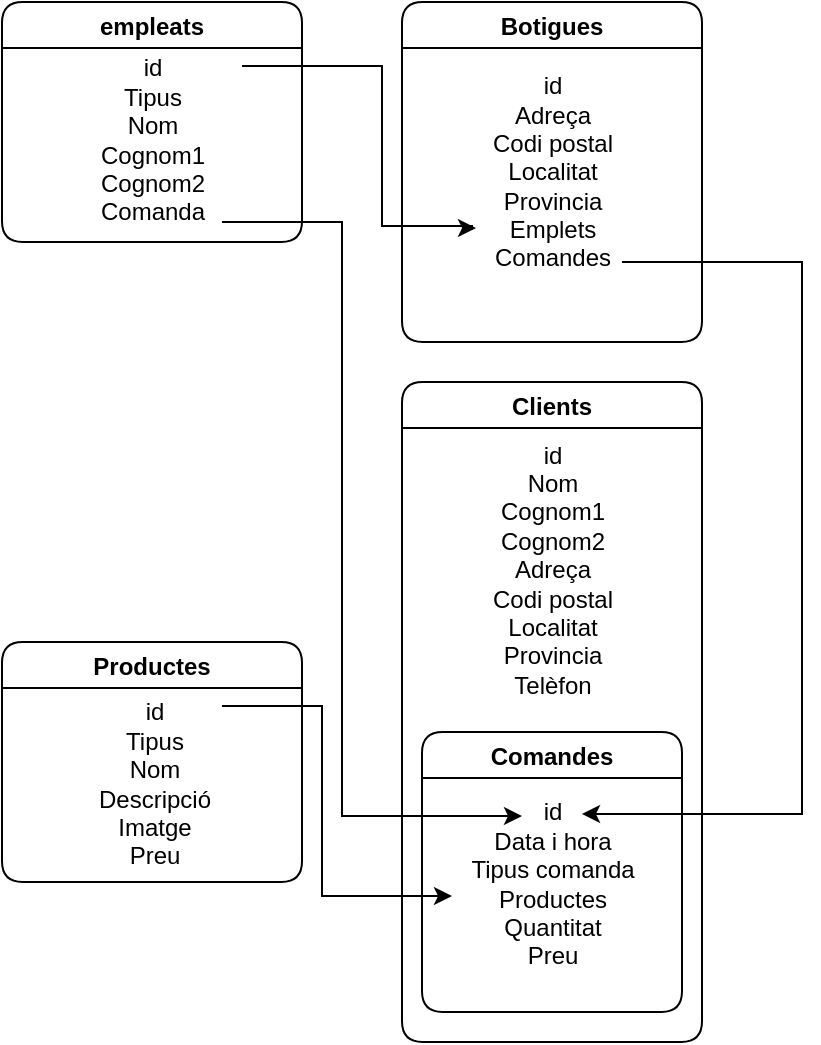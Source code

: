 <mxfile version="19.0.2" type="device"><diagram id="5FAfmP5kVdo7riAsf55T" name="Page-1"><mxGraphModel dx="582" dy="1620" grid="1" gridSize="10" guides="1" tooltips="1" connect="1" arrows="1" fold="1" page="1" pageScale="1" pageWidth="827" pageHeight="1169" math="0" shadow="0"><root><mxCell id="0"/><mxCell id="1" parent="0"/><mxCell id="gE26olTNDGgxvWntITgd-2" value="Productes" style="swimlane;gradientColor=none;rounded=1;" parent="1" vertex="1"><mxGeometry x="80" y="370" width="150" height="120" as="geometry"/></mxCell><mxCell id="gE26olTNDGgxvWntITgd-3" value="id&lt;br&gt;Tipus&lt;br&gt;Nom&lt;br&gt;Descripció&lt;br&gt;Imatge&lt;br&gt;Preu" style="text;align=center;verticalAlign=middle;resizable=0;points=[];autosize=1;strokeColor=none;fillColor=none;strokeWidth=1;labelBackgroundColor=default;labelBorderColor=none;spacingTop=2;spacingBottom=0;spacing=1;fontSize=12;horizontal=1;labelPosition=center;verticalLabelPosition=middle;flipV=0;flipH=0;rotation=0;html=1;" parent="gE26olTNDGgxvWntITgd-2" vertex="1"><mxGeometry x="36" y="25" width="80" height="90" as="geometry"/></mxCell><mxCell id="gE26olTNDGgxvWntITgd-9" value="Botigues" style="swimlane;rounded=1;shadow=0;" parent="1" vertex="1"><mxGeometry x="280" y="50" width="150" height="170" as="geometry"/></mxCell><mxCell id="gE26olTNDGgxvWntITgd-10" value="&lt;div&gt;id&lt;/div&gt;&lt;div&gt;Adreça&lt;/div&gt;&lt;div&gt;Codi postal&lt;/div&gt;&lt;div&gt;Localitat&lt;/div&gt;&lt;div&gt;Provincia&lt;/div&gt;&lt;div&gt;Emplets&lt;/div&gt;&lt;div&gt;Comandes&lt;br&gt;&lt;/div&gt;" style="text;html=1;align=center;verticalAlign=middle;resizable=0;points=[];autosize=1;strokeColor=none;fillColor=none;" parent="gE26olTNDGgxvWntITgd-9" vertex="1"><mxGeometry x="35" y="35" width="80" height="100" as="geometry"/></mxCell><mxCell id="-Ly74xTQHqvn2Ljdi7g9-1" value="Clients" style="swimlane;gradientColor=none;rounded=1;" parent="1" vertex="1"><mxGeometry x="280" y="240" width="150" height="330" as="geometry"/></mxCell><mxCell id="-Ly74xTQHqvn2Ljdi7g9-2" value="id&lt;br&gt;&lt;div&gt;Nom&lt;/div&gt;&lt;div&gt;Cognom1&lt;/div&gt;&lt;div&gt;Cognom2&lt;/div&gt;&lt;div&gt;Adreça&lt;/div&gt;&lt;div&gt;Codi postal&lt;br&gt;&lt;/div&gt;&lt;div&gt;Localitat&lt;br&gt;&lt;/div&gt;&lt;div&gt;Provincia&lt;/div&gt;&lt;div&gt;Telèfon&lt;/div&gt;&lt;div&gt;&lt;br&gt;&lt;/div&gt;" style="text;align=center;verticalAlign=middle;resizable=0;points=[];autosize=1;strokeColor=none;fillColor=none;strokeWidth=1;labelBackgroundColor=default;labelBorderColor=none;spacingTop=2;spacingBottom=0;spacing=1;fontSize=12;horizontal=1;labelPosition=center;verticalLabelPosition=middle;flipV=0;flipH=0;rotation=0;html=1;" parent="-Ly74xTQHqvn2Ljdi7g9-1" vertex="1"><mxGeometry x="35" y="25" width="80" height="150" as="geometry"/></mxCell><mxCell id="fLFTS6HwfcsowEvLsRC8-2" value="Comandes" style="swimlane;gradientColor=none;rounded=1;startSize=23;" vertex="1" parent="-Ly74xTQHqvn2Ljdi7g9-1"><mxGeometry x="10" y="175" width="130" height="140" as="geometry"/></mxCell><mxCell id="fLFTS6HwfcsowEvLsRC8-3" value="id&lt;br&gt;&lt;div&gt;Data i hora&lt;/div&gt;&lt;div&gt;Tipus comanda&lt;br&gt;&lt;/div&gt;&lt;div&gt;Productes&lt;br&gt;&lt;/div&gt;&lt;div&gt;Quantitat&lt;/div&gt;&lt;div&gt;Preu&lt;br&gt;&lt;/div&gt;" style="text;align=center;verticalAlign=middle;resizable=0;points=[];autosize=1;strokeColor=none;fillColor=none;strokeWidth=1;labelBackgroundColor=default;labelBorderColor=none;spacingTop=2;spacingBottom=0;spacing=1;fontSize=12;horizontal=1;labelPosition=center;verticalLabelPosition=middle;flipV=0;flipH=0;rotation=0;html=1;" vertex="1" parent="fLFTS6HwfcsowEvLsRC8-2"><mxGeometry x="15" y="30" width="100" height="90" as="geometry"/></mxCell><mxCell id="-Ly74xTQHqvn2Ljdi7g9-6" value="" style="edgeStyle=orthogonalEdgeStyle;rounded=0;orthogonalLoop=1;jettySize=auto;html=1;entryX=0.025;entryY=0.76;entryDx=0;entryDy=0;entryPerimeter=0;" parent="1" edge="1"><mxGeometry relative="1" as="geometry"><mxPoint x="200" y="82" as="sourcePoint"/><mxPoint x="317" y="163" as="targetPoint"/><Array as="points"><mxPoint x="270" y="82"/><mxPoint x="270" y="162"/><mxPoint x="315" y="162"/><mxPoint x="315" y="163"/></Array></mxGeometry></mxCell><mxCell id="-Ly74xTQHqvn2Ljdi7g9-3" value="empleats" style="swimlane;gradientColor=none;rounded=1;startSize=23;" parent="1" vertex="1"><mxGeometry x="80" y="50" width="150" height="120" as="geometry"/></mxCell><mxCell id="-Ly74xTQHqvn2Ljdi7g9-4" value="id&lt;br&gt;Tipus&lt;br&gt;&lt;div&gt;Nom&lt;/div&gt;&lt;div&gt;Cognom1&lt;/div&gt;&lt;div&gt;Cognom2&lt;/div&gt;&lt;div&gt;Comanda&lt;br&gt;&lt;/div&gt;" style="text;align=center;verticalAlign=middle;resizable=0;points=[];autosize=1;strokeColor=none;fillColor=none;strokeWidth=1;labelBackgroundColor=default;labelBorderColor=none;spacingTop=2;spacingBottom=0;spacing=1;fontSize=12;horizontal=1;labelPosition=center;verticalLabelPosition=middle;flipV=0;flipH=0;rotation=0;html=1;" parent="-Ly74xTQHqvn2Ljdi7g9-3" vertex="1"><mxGeometry x="40" y="23" width="70" height="90" as="geometry"/></mxCell><mxCell id="-Ly74xTQHqvn2Ljdi7g9-7" value="" style="edgeStyle=orthogonalEdgeStyle;rounded=0;orthogonalLoop=1;jettySize=auto;html=1;" parent="1" edge="1"><mxGeometry relative="1" as="geometry"><mxPoint x="190" y="402" as="sourcePoint"/><mxPoint x="305" y="497" as="targetPoint"/><Array as="points"><mxPoint x="240" y="402"/><mxPoint x="240" y="497"/></Array></mxGeometry></mxCell><mxCell id="-Ly74xTQHqvn2Ljdi7g9-9" value="" style="edgeStyle=orthogonalEdgeStyle;rounded=0;orthogonalLoop=1;jettySize=auto;html=1;" parent="1" edge="1"><mxGeometry relative="1" as="geometry"><Array as="points"><mxPoint x="390" y="180"/><mxPoint x="480" y="180"/><mxPoint x="480" y="456"/></Array><mxPoint x="390" y="180" as="sourcePoint"/><mxPoint x="370" y="456" as="targetPoint"/></mxGeometry></mxCell><mxCell id="fLFTS6HwfcsowEvLsRC8-5" value="" style="edgeStyle=orthogonalEdgeStyle;rounded=0;orthogonalLoop=1;jettySize=auto;html=1;entryX=0.35;entryY=0.167;entryDx=0;entryDy=0;entryPerimeter=0;" edge="1" parent="1"><mxGeometry relative="1" as="geometry"><mxPoint x="190" y="160" as="sourcePoint"/><mxPoint x="340" y="457.03" as="targetPoint"/><Array as="points"><mxPoint x="190" y="160"/><mxPoint x="250" y="160"/><mxPoint x="250" y="457"/></Array></mxGeometry></mxCell></root></mxGraphModel></diagram></mxfile>